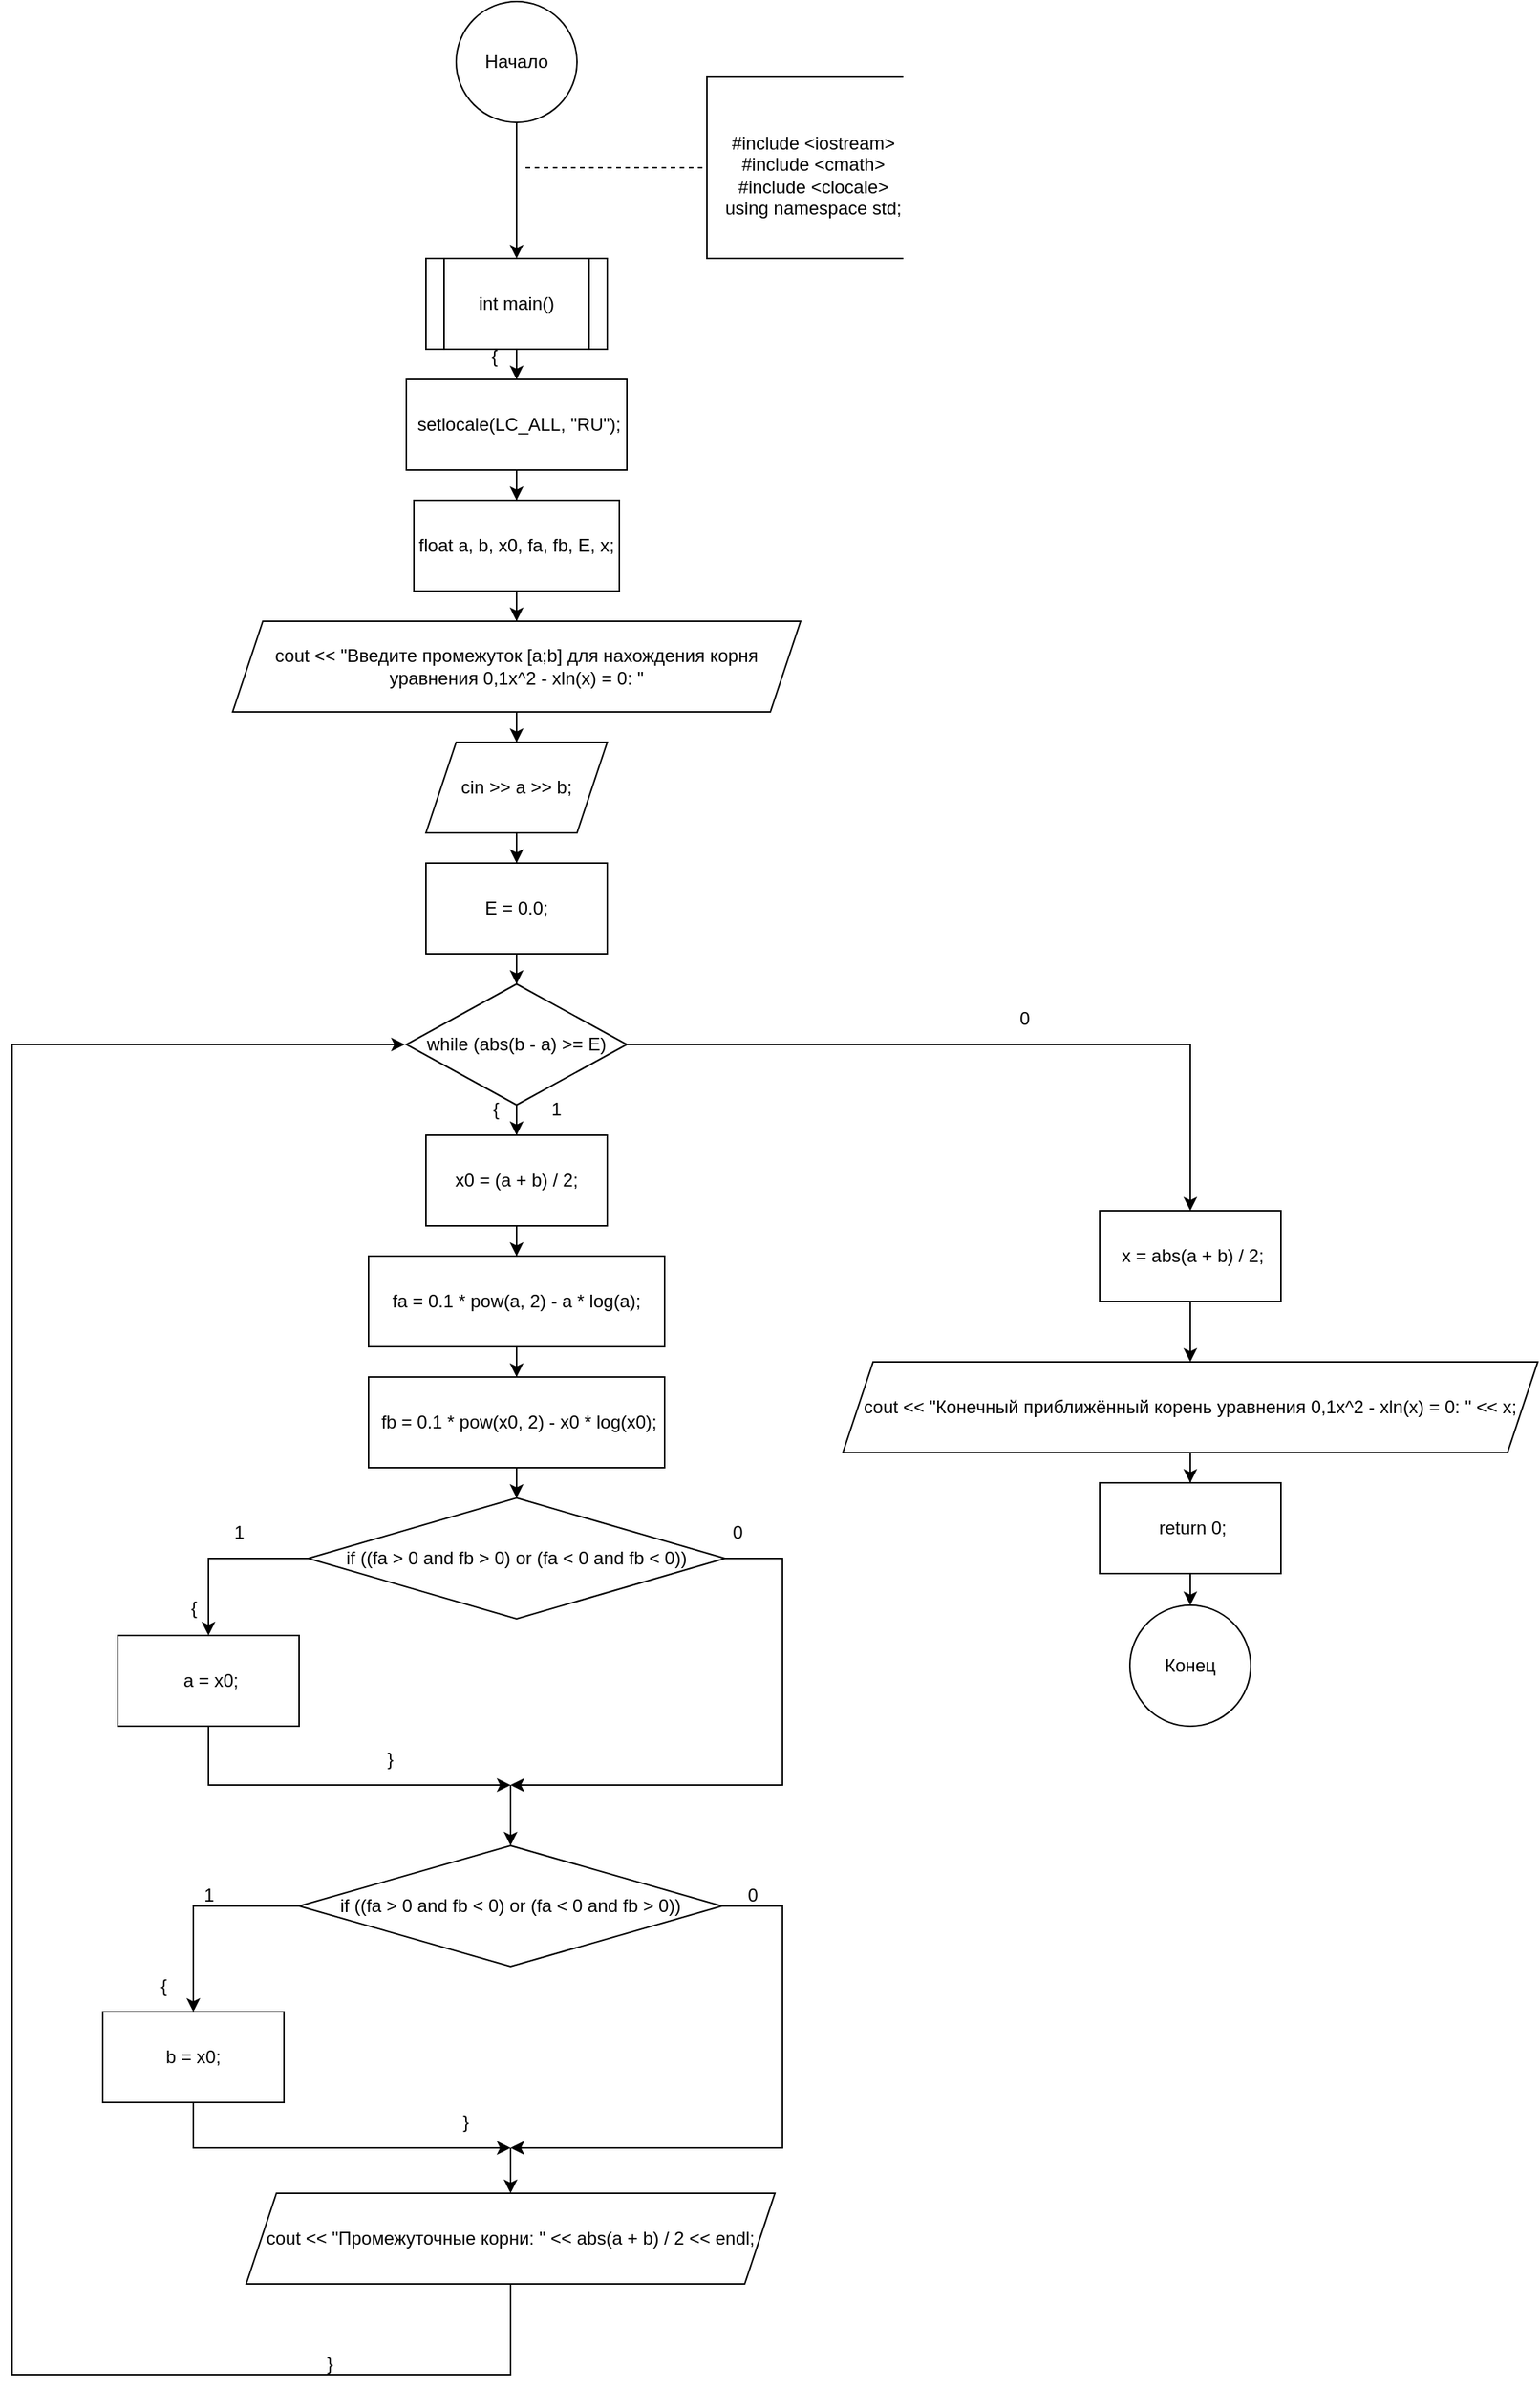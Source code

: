 <mxfile version="25.0.3">
  <diagram name="Страница — 1" id="ydrtIBMsRlpxed-N9FzK">
    <mxGraphModel dx="1071" dy="2934" grid="1" gridSize="10" guides="1" tooltips="1" connect="1" arrows="1" fold="1" page="1" pageScale="1" pageWidth="827" pageHeight="1169" math="0" shadow="0">
      <root>
        <mxCell id="0" />
        <mxCell id="1" parent="0" />
        <mxCell id="MQuDXoGv6dLEq2AoZEt5-2" style="edgeStyle=orthogonalEdgeStyle;rounded=0;orthogonalLoop=1;jettySize=auto;html=1;" edge="1" parent="1" source="MQuDXoGv6dLEq2AoZEt5-1" target="MQuDXoGv6dLEq2AoZEt5-6">
          <mxGeometry relative="1" as="geometry">
            <mxPoint x="414" y="-2120" as="targetPoint" />
          </mxGeometry>
        </mxCell>
        <mxCell id="MQuDXoGv6dLEq2AoZEt5-1" value="Начало" style="ellipse;whiteSpace=wrap;html=1;aspect=fixed;" vertex="1" parent="1">
          <mxGeometry x="374" y="-2310" width="80" height="80" as="geometry" />
        </mxCell>
        <mxCell id="MQuDXoGv6dLEq2AoZEt5-3" value="" style="endArrow=none;dashed=1;html=1;rounded=0;" edge="1" parent="1">
          <mxGeometry width="50" height="50" relative="1" as="geometry">
            <mxPoint x="420" y="-2200" as="sourcePoint" />
            <mxPoint x="540" y="-2200" as="targetPoint" />
            <Array as="points">
              <mxPoint x="490" y="-2200" />
            </Array>
          </mxGeometry>
        </mxCell>
        <mxCell id="MQuDXoGv6dLEq2AoZEt5-4" value="" style="endArrow=none;html=1;rounded=0;" edge="1" parent="1">
          <mxGeometry width="50" height="50" relative="1" as="geometry">
            <mxPoint x="670" y="-2140" as="sourcePoint" />
            <mxPoint x="670" y="-2260" as="targetPoint" />
            <Array as="points">
              <mxPoint x="540" y="-2140" />
              <mxPoint x="540" y="-2260" />
            </Array>
          </mxGeometry>
        </mxCell>
        <mxCell id="MQuDXoGv6dLEq2AoZEt5-5" value="#include &amp;lt;iostream&amp;gt;&lt;div&gt;#include &amp;lt;cmath&amp;gt;&lt;/div&gt;&lt;div&gt;#include &amp;lt;clocale&amp;gt;&lt;/div&gt;&lt;div&gt;using namespace std;&lt;/div&gt;" style="text;html=1;align=center;verticalAlign=middle;resizable=0;points=[];autosize=1;strokeColor=none;fillColor=none;" vertex="1" parent="1">
          <mxGeometry x="540" y="-2230" width="140" height="70" as="geometry" />
        </mxCell>
        <mxCell id="MQuDXoGv6dLEq2AoZEt5-7" style="edgeStyle=orthogonalEdgeStyle;rounded=0;orthogonalLoop=1;jettySize=auto;html=1;" edge="1" parent="1" source="MQuDXoGv6dLEq2AoZEt5-6" target="MQuDXoGv6dLEq2AoZEt5-8">
          <mxGeometry relative="1" as="geometry">
            <mxPoint x="414" y="-2050" as="targetPoint" />
          </mxGeometry>
        </mxCell>
        <mxCell id="MQuDXoGv6dLEq2AoZEt5-6" value="int main()" style="shape=process;whiteSpace=wrap;html=1;backgroundOutline=1;" vertex="1" parent="1">
          <mxGeometry x="354" y="-2140" width="120" height="60" as="geometry" />
        </mxCell>
        <mxCell id="MQuDXoGv6dLEq2AoZEt5-9" style="edgeStyle=orthogonalEdgeStyle;rounded=0;orthogonalLoop=1;jettySize=auto;html=1;" edge="1" parent="1" source="MQuDXoGv6dLEq2AoZEt5-8" target="MQuDXoGv6dLEq2AoZEt5-10">
          <mxGeometry relative="1" as="geometry">
            <mxPoint x="414" y="-1970" as="targetPoint" />
          </mxGeometry>
        </mxCell>
        <mxCell id="MQuDXoGv6dLEq2AoZEt5-8" value="&amp;nbsp;setlocale(LC_ALL, &quot;RU&quot;);" style="rounded=0;whiteSpace=wrap;html=1;" vertex="1" parent="1">
          <mxGeometry x="341" y="-2060" width="146" height="60" as="geometry" />
        </mxCell>
        <mxCell id="MQuDXoGv6dLEq2AoZEt5-13" style="edgeStyle=orthogonalEdgeStyle;rounded=0;orthogonalLoop=1;jettySize=auto;html=1;" edge="1" parent="1" source="MQuDXoGv6dLEq2AoZEt5-10" target="MQuDXoGv6dLEq2AoZEt5-14">
          <mxGeometry relative="1" as="geometry">
            <mxPoint x="414" y="-1890" as="targetPoint" />
          </mxGeometry>
        </mxCell>
        <mxCell id="MQuDXoGv6dLEq2AoZEt5-10" value="float a, b, x0, fa, fb, E, x;" style="rounded=0;whiteSpace=wrap;html=1;" vertex="1" parent="1">
          <mxGeometry x="346" y="-1980" width="136" height="60" as="geometry" />
        </mxCell>
        <mxCell id="MQuDXoGv6dLEq2AoZEt5-15" style="edgeStyle=orthogonalEdgeStyle;rounded=0;orthogonalLoop=1;jettySize=auto;html=1;" edge="1" parent="1" source="MQuDXoGv6dLEq2AoZEt5-14" target="MQuDXoGv6dLEq2AoZEt5-16">
          <mxGeometry relative="1" as="geometry">
            <mxPoint x="414" y="-1810" as="targetPoint" />
          </mxGeometry>
        </mxCell>
        <mxCell id="MQuDXoGv6dLEq2AoZEt5-14" value="cout &amp;lt;&amp;lt; &quot;Введите промежуток [a;b] для нахождения корня уравнения 0,1x^2 - xln(x) = 0: &quot;" style="shape=parallelogram;perimeter=parallelogramPerimeter;whiteSpace=wrap;html=1;fixedSize=1;" vertex="1" parent="1">
          <mxGeometry x="226" y="-1900" width="376" height="60" as="geometry" />
        </mxCell>
        <mxCell id="MQuDXoGv6dLEq2AoZEt5-17" style="edgeStyle=orthogonalEdgeStyle;rounded=0;orthogonalLoop=1;jettySize=auto;html=1;" edge="1" parent="1" source="MQuDXoGv6dLEq2AoZEt5-16" target="MQuDXoGv6dLEq2AoZEt5-18">
          <mxGeometry relative="1" as="geometry">
            <mxPoint x="414" y="-1740" as="targetPoint" />
          </mxGeometry>
        </mxCell>
        <mxCell id="MQuDXoGv6dLEq2AoZEt5-16" value="cin &amp;gt;&amp;gt; a &amp;gt;&amp;gt; b;" style="shape=parallelogram;perimeter=parallelogramPerimeter;whiteSpace=wrap;html=1;fixedSize=1;" vertex="1" parent="1">
          <mxGeometry x="354" y="-1820" width="120" height="60" as="geometry" />
        </mxCell>
        <mxCell id="MQuDXoGv6dLEq2AoZEt5-19" style="edgeStyle=orthogonalEdgeStyle;rounded=0;orthogonalLoop=1;jettySize=auto;html=1;" edge="1" parent="1" source="MQuDXoGv6dLEq2AoZEt5-18" target="MQuDXoGv6dLEq2AoZEt5-22">
          <mxGeometry relative="1" as="geometry">
            <mxPoint x="414" y="-1640" as="targetPoint" />
          </mxGeometry>
        </mxCell>
        <mxCell id="MQuDXoGv6dLEq2AoZEt5-18" value="E = 0.0;" style="rounded=0;whiteSpace=wrap;html=1;" vertex="1" parent="1">
          <mxGeometry x="354" y="-1740" width="120" height="60" as="geometry" />
        </mxCell>
        <mxCell id="MQuDXoGv6dLEq2AoZEt5-23" style="edgeStyle=orthogonalEdgeStyle;rounded=0;orthogonalLoop=1;jettySize=auto;html=1;" edge="1" parent="1" source="MQuDXoGv6dLEq2AoZEt5-22" target="MQuDXoGv6dLEq2AoZEt5-24">
          <mxGeometry relative="1" as="geometry">
            <mxPoint x="414" y="-1560" as="targetPoint" />
          </mxGeometry>
        </mxCell>
        <mxCell id="MQuDXoGv6dLEq2AoZEt5-47" style="edgeStyle=orthogonalEdgeStyle;rounded=0;orthogonalLoop=1;jettySize=auto;html=1;" edge="1" parent="1" source="MQuDXoGv6dLEq2AoZEt5-22" target="MQuDXoGv6dLEq2AoZEt5-48">
          <mxGeometry relative="1" as="geometry">
            <mxPoint x="680" y="-1480" as="targetPoint" />
          </mxGeometry>
        </mxCell>
        <mxCell id="MQuDXoGv6dLEq2AoZEt5-22" value="while (abs(b - a) &amp;gt;= E)" style="rhombus;whiteSpace=wrap;html=1;" vertex="1" parent="1">
          <mxGeometry x="341" y="-1660" width="146" height="80" as="geometry" />
        </mxCell>
        <mxCell id="MQuDXoGv6dLEq2AoZEt5-25" style="edgeStyle=orthogonalEdgeStyle;rounded=0;orthogonalLoop=1;jettySize=auto;html=1;" edge="1" parent="1" source="MQuDXoGv6dLEq2AoZEt5-24" target="MQuDXoGv6dLEq2AoZEt5-26">
          <mxGeometry relative="1" as="geometry">
            <mxPoint x="414" y="-1470" as="targetPoint" />
          </mxGeometry>
        </mxCell>
        <mxCell id="MQuDXoGv6dLEq2AoZEt5-24" value="x0 = (a + b) / 2;" style="rounded=0;whiteSpace=wrap;html=1;" vertex="1" parent="1">
          <mxGeometry x="354" y="-1560" width="120" height="60" as="geometry" />
        </mxCell>
        <mxCell id="MQuDXoGv6dLEq2AoZEt5-27" style="edgeStyle=orthogonalEdgeStyle;rounded=0;orthogonalLoop=1;jettySize=auto;html=1;" edge="1" parent="1" source="MQuDXoGv6dLEq2AoZEt5-26" target="MQuDXoGv6dLEq2AoZEt5-28">
          <mxGeometry relative="1" as="geometry">
            <mxPoint x="414" y="-1400" as="targetPoint" />
          </mxGeometry>
        </mxCell>
        <mxCell id="MQuDXoGv6dLEq2AoZEt5-26" value="fa = 0.1 * pow(a, 2) - a * log(a);" style="rounded=0;whiteSpace=wrap;html=1;" vertex="1" parent="1">
          <mxGeometry x="316" y="-1480" width="196" height="60" as="geometry" />
        </mxCell>
        <mxCell id="MQuDXoGv6dLEq2AoZEt5-29" style="edgeStyle=orthogonalEdgeStyle;rounded=0;orthogonalLoop=1;jettySize=auto;html=1;" edge="1" parent="1" source="MQuDXoGv6dLEq2AoZEt5-28" target="MQuDXoGv6dLEq2AoZEt5-30">
          <mxGeometry relative="1" as="geometry">
            <mxPoint x="414" y="-1320" as="targetPoint" />
          </mxGeometry>
        </mxCell>
        <mxCell id="MQuDXoGv6dLEq2AoZEt5-28" value="&amp;nbsp;fb = 0.1 * pow(x0, 2) - x0 * log(x0);" style="rounded=0;whiteSpace=wrap;html=1;" vertex="1" parent="1">
          <mxGeometry x="316" y="-1400" width="196" height="60" as="geometry" />
        </mxCell>
        <mxCell id="MQuDXoGv6dLEq2AoZEt5-31" style="edgeStyle=orthogonalEdgeStyle;rounded=0;orthogonalLoop=1;jettySize=auto;html=1;" edge="1" parent="1" source="MQuDXoGv6dLEq2AoZEt5-30" target="MQuDXoGv6dLEq2AoZEt5-32">
          <mxGeometry relative="1" as="geometry">
            <mxPoint x="240" y="-1230" as="targetPoint" />
          </mxGeometry>
        </mxCell>
        <mxCell id="MQuDXoGv6dLEq2AoZEt5-34" style="edgeStyle=orthogonalEdgeStyle;rounded=0;orthogonalLoop=1;jettySize=auto;html=1;" edge="1" parent="1" source="MQuDXoGv6dLEq2AoZEt5-30">
          <mxGeometry relative="1" as="geometry">
            <mxPoint x="410" y="-1130" as="targetPoint" />
            <Array as="points">
              <mxPoint x="590" y="-1280" />
              <mxPoint x="590" y="-1130" />
              <mxPoint x="414" y="-1130" />
            </Array>
          </mxGeometry>
        </mxCell>
        <mxCell id="MQuDXoGv6dLEq2AoZEt5-30" value="if ((fa &amp;gt; 0 and fb &amp;gt; 0) or (fa &amp;lt; 0 and fb &amp;lt; 0))" style="rhombus;whiteSpace=wrap;html=1;" vertex="1" parent="1">
          <mxGeometry x="276" y="-1320" width="276" height="80" as="geometry" />
        </mxCell>
        <mxCell id="MQuDXoGv6dLEq2AoZEt5-33" style="edgeStyle=orthogonalEdgeStyle;rounded=0;orthogonalLoop=1;jettySize=auto;html=1;exitX=0.5;exitY=1;exitDx=0;exitDy=0;" edge="1" parent="1" source="MQuDXoGv6dLEq2AoZEt5-32">
          <mxGeometry relative="1" as="geometry">
            <mxPoint x="410" y="-1130" as="targetPoint" />
            <mxPoint x="214" y="-1169" as="sourcePoint" />
            <Array as="points">
              <mxPoint x="210" y="-1130" />
            </Array>
          </mxGeometry>
        </mxCell>
        <mxCell id="MQuDXoGv6dLEq2AoZEt5-32" value="&amp;nbsp;a = x0;" style="rounded=0;whiteSpace=wrap;html=1;" vertex="1" parent="1">
          <mxGeometry x="150" y="-1229" width="120" height="60" as="geometry" />
        </mxCell>
        <mxCell id="MQuDXoGv6dLEq2AoZEt5-37" value="" style="endArrow=classic;html=1;rounded=0;entryX=0.5;entryY=0;entryDx=0;entryDy=0;" edge="1" parent="1" target="MQuDXoGv6dLEq2AoZEt5-39">
          <mxGeometry width="50" height="50" relative="1" as="geometry">
            <mxPoint x="410" y="-1130" as="sourcePoint" />
            <mxPoint x="400" y="-1080" as="targetPoint" />
          </mxGeometry>
        </mxCell>
        <mxCell id="MQuDXoGv6dLEq2AoZEt5-40" style="edgeStyle=orthogonalEdgeStyle;rounded=0;orthogonalLoop=1;jettySize=auto;html=1;" edge="1" parent="1" source="MQuDXoGv6dLEq2AoZEt5-39" target="MQuDXoGv6dLEq2AoZEt5-41">
          <mxGeometry relative="1" as="geometry">
            <mxPoint x="200" y="-950" as="targetPoint" />
          </mxGeometry>
        </mxCell>
        <mxCell id="MQuDXoGv6dLEq2AoZEt5-42" style="edgeStyle=orthogonalEdgeStyle;rounded=0;orthogonalLoop=1;jettySize=auto;html=1;" edge="1" parent="1" source="MQuDXoGv6dLEq2AoZEt5-39">
          <mxGeometry relative="1" as="geometry">
            <mxPoint x="410" y="-890" as="targetPoint" />
            <Array as="points">
              <mxPoint x="590" y="-1050" />
              <mxPoint x="590" y="-890" />
            </Array>
          </mxGeometry>
        </mxCell>
        <mxCell id="MQuDXoGv6dLEq2AoZEt5-39" value="if ((fa &amp;gt; 0 and fb &amp;lt; 0) or (fa &amp;lt; 0 and fb &amp;gt; 0))" style="rhombus;whiteSpace=wrap;html=1;" vertex="1" parent="1">
          <mxGeometry x="270" y="-1090" width="280" height="80" as="geometry" />
        </mxCell>
        <mxCell id="MQuDXoGv6dLEq2AoZEt5-43" style="edgeStyle=orthogonalEdgeStyle;rounded=0;orthogonalLoop=1;jettySize=auto;html=1;" edge="1" parent="1" source="MQuDXoGv6dLEq2AoZEt5-41">
          <mxGeometry relative="1" as="geometry">
            <mxPoint x="410" y="-890" as="targetPoint" />
            <Array as="points">
              <mxPoint x="200" y="-890" />
            </Array>
          </mxGeometry>
        </mxCell>
        <mxCell id="MQuDXoGv6dLEq2AoZEt5-41" value="b = x0;" style="rounded=0;whiteSpace=wrap;html=1;" vertex="1" parent="1">
          <mxGeometry x="140" y="-980" width="120" height="60" as="geometry" />
        </mxCell>
        <mxCell id="MQuDXoGv6dLEq2AoZEt5-44" value="" style="endArrow=classic;html=1;rounded=0;" edge="1" parent="1" target="MQuDXoGv6dLEq2AoZEt5-45">
          <mxGeometry width="50" height="50" relative="1" as="geometry">
            <mxPoint x="410" y="-890" as="sourcePoint" />
            <mxPoint x="410" y="-830" as="targetPoint" />
          </mxGeometry>
        </mxCell>
        <mxCell id="MQuDXoGv6dLEq2AoZEt5-46" style="edgeStyle=orthogonalEdgeStyle;rounded=0;orthogonalLoop=1;jettySize=auto;html=1;" edge="1" parent="1" source="MQuDXoGv6dLEq2AoZEt5-45">
          <mxGeometry relative="1" as="geometry">
            <mxPoint x="340" y="-1620" as="targetPoint" />
            <Array as="points">
              <mxPoint x="410" y="-740" />
              <mxPoint x="80" y="-740" />
              <mxPoint x="80" y="-1620" />
            </Array>
          </mxGeometry>
        </mxCell>
        <mxCell id="MQuDXoGv6dLEq2AoZEt5-45" value="cout &amp;lt;&amp;lt; &quot;Промежуточные корни: &quot; &amp;lt;&amp;lt; abs(a + b) / 2 &amp;lt;&amp;lt; endl;" style="shape=parallelogram;perimeter=parallelogramPerimeter;whiteSpace=wrap;html=1;fixedSize=1;" vertex="1" parent="1">
          <mxGeometry x="235" y="-860" width="350" height="60" as="geometry" />
        </mxCell>
        <mxCell id="MQuDXoGv6dLEq2AoZEt5-49" style="edgeStyle=orthogonalEdgeStyle;rounded=0;orthogonalLoop=1;jettySize=auto;html=1;" edge="1" parent="1" source="MQuDXoGv6dLEq2AoZEt5-48" target="MQuDXoGv6dLEq2AoZEt5-50">
          <mxGeometry relative="1" as="geometry">
            <mxPoint x="740" y="-1420" as="targetPoint" />
          </mxGeometry>
        </mxCell>
        <mxCell id="MQuDXoGv6dLEq2AoZEt5-48" value="&amp;nbsp;x = abs(a + b) / 2;" style="rounded=0;whiteSpace=wrap;html=1;" vertex="1" parent="1">
          <mxGeometry x="800" y="-1510" width="120" height="60" as="geometry" />
        </mxCell>
        <mxCell id="MQuDXoGv6dLEq2AoZEt5-51" style="edgeStyle=orthogonalEdgeStyle;rounded=0;orthogonalLoop=1;jettySize=auto;html=1;" edge="1" parent="1" source="MQuDXoGv6dLEq2AoZEt5-50" target="MQuDXoGv6dLEq2AoZEt5-52">
          <mxGeometry relative="1" as="geometry">
            <mxPoint x="860" y="-1320" as="targetPoint" />
          </mxGeometry>
        </mxCell>
        <mxCell id="MQuDXoGv6dLEq2AoZEt5-50" value="cout &amp;lt;&amp;lt; &quot;Конечный приближённый корень уравнения 0,1x^2 - xln(x) = 0: &quot; &amp;lt;&amp;lt; x;" style="shape=parallelogram;perimeter=parallelogramPerimeter;whiteSpace=wrap;html=1;fixedSize=1;" vertex="1" parent="1">
          <mxGeometry x="630" y="-1410" width="460" height="60" as="geometry" />
        </mxCell>
        <mxCell id="MQuDXoGv6dLEq2AoZEt5-53" style="edgeStyle=orthogonalEdgeStyle;rounded=0;orthogonalLoop=1;jettySize=auto;html=1;" edge="1" parent="1" source="MQuDXoGv6dLEq2AoZEt5-52" target="MQuDXoGv6dLEq2AoZEt5-54">
          <mxGeometry relative="1" as="geometry">
            <mxPoint x="860" y="-1250" as="targetPoint" />
          </mxGeometry>
        </mxCell>
        <mxCell id="MQuDXoGv6dLEq2AoZEt5-52" value="&amp;nbsp;return 0;" style="rounded=0;whiteSpace=wrap;html=1;" vertex="1" parent="1">
          <mxGeometry x="800" y="-1330" width="120" height="60" as="geometry" />
        </mxCell>
        <mxCell id="MQuDXoGv6dLEq2AoZEt5-54" value="Конец" style="ellipse;whiteSpace=wrap;html=1;aspect=fixed;" vertex="1" parent="1">
          <mxGeometry x="820" y="-1249" width="80" height="80" as="geometry" />
        </mxCell>
        <mxCell id="MQuDXoGv6dLEq2AoZEt5-55" value="{" style="text;html=1;align=center;verticalAlign=middle;resizable=0;points=[];autosize=1;strokeColor=none;fillColor=none;" vertex="1" parent="1">
          <mxGeometry x="384" y="-2090" width="30" height="30" as="geometry" />
        </mxCell>
        <mxCell id="MQuDXoGv6dLEq2AoZEt5-56" value="{" style="text;html=1;align=center;verticalAlign=middle;resizable=0;points=[];autosize=1;strokeColor=none;fillColor=none;" vertex="1" parent="1">
          <mxGeometry x="385" y="-1592" width="30" height="30" as="geometry" />
        </mxCell>
        <mxCell id="MQuDXoGv6dLEq2AoZEt5-57" value="1" style="text;html=1;align=center;verticalAlign=middle;resizable=0;points=[];autosize=1;strokeColor=none;fillColor=none;" vertex="1" parent="1">
          <mxGeometry x="425" y="-1592" width="30" height="30" as="geometry" />
        </mxCell>
        <mxCell id="MQuDXoGv6dLEq2AoZEt5-58" value="}" style="text;html=1;align=center;verticalAlign=middle;resizable=0;points=[];autosize=1;strokeColor=none;fillColor=none;" vertex="1" parent="1">
          <mxGeometry x="275" y="-762" width="30" height="30" as="geometry" />
        </mxCell>
        <mxCell id="MQuDXoGv6dLEq2AoZEt5-59" value="1" style="text;html=1;align=center;verticalAlign=middle;resizable=0;points=[];autosize=1;strokeColor=none;fillColor=none;" vertex="1" parent="1">
          <mxGeometry x="215" y="-1312" width="30" height="30" as="geometry" />
        </mxCell>
        <mxCell id="MQuDXoGv6dLEq2AoZEt5-60" value="0" style="text;html=1;align=center;verticalAlign=middle;resizable=0;points=[];autosize=1;strokeColor=none;fillColor=none;" vertex="1" parent="1">
          <mxGeometry x="545" y="-1312" width="30" height="30" as="geometry" />
        </mxCell>
        <mxCell id="MQuDXoGv6dLEq2AoZEt5-61" value="{" style="text;html=1;align=center;verticalAlign=middle;resizable=0;points=[];autosize=1;strokeColor=none;fillColor=none;" vertex="1" parent="1">
          <mxGeometry x="185" y="-1262" width="30" height="30" as="geometry" />
        </mxCell>
        <mxCell id="MQuDXoGv6dLEq2AoZEt5-62" value="}" style="text;html=1;align=center;verticalAlign=middle;resizable=0;points=[];autosize=1;strokeColor=none;fillColor=none;" vertex="1" parent="1">
          <mxGeometry x="315" y="-1162" width="30" height="30" as="geometry" />
        </mxCell>
        <mxCell id="MQuDXoGv6dLEq2AoZEt5-63" value="1" style="text;html=1;align=center;verticalAlign=middle;resizable=0;points=[];autosize=1;strokeColor=none;fillColor=none;" vertex="1" parent="1">
          <mxGeometry x="195" y="-1072" width="30" height="30" as="geometry" />
        </mxCell>
        <mxCell id="MQuDXoGv6dLEq2AoZEt5-64" value="0" style="text;html=1;align=center;verticalAlign=middle;resizable=0;points=[];autosize=1;strokeColor=none;fillColor=none;" vertex="1" parent="1">
          <mxGeometry x="555" y="-1072" width="30" height="30" as="geometry" />
        </mxCell>
        <mxCell id="MQuDXoGv6dLEq2AoZEt5-65" value="{" style="text;html=1;align=center;verticalAlign=middle;resizable=0;points=[];autosize=1;strokeColor=none;fillColor=none;" vertex="1" parent="1">
          <mxGeometry x="165" y="-1012" width="30" height="30" as="geometry" />
        </mxCell>
        <mxCell id="MQuDXoGv6dLEq2AoZEt5-66" value="}" style="text;html=1;align=center;verticalAlign=middle;resizable=0;points=[];autosize=1;strokeColor=none;fillColor=none;" vertex="1" parent="1">
          <mxGeometry x="365" y="-922" width="30" height="30" as="geometry" />
        </mxCell>
        <mxCell id="MQuDXoGv6dLEq2AoZEt5-67" value="0" style="text;html=1;align=center;verticalAlign=middle;resizable=0;points=[];autosize=1;strokeColor=none;fillColor=none;" vertex="1" parent="1">
          <mxGeometry x="735" y="-1652" width="30" height="30" as="geometry" />
        </mxCell>
      </root>
    </mxGraphModel>
  </diagram>
</mxfile>
